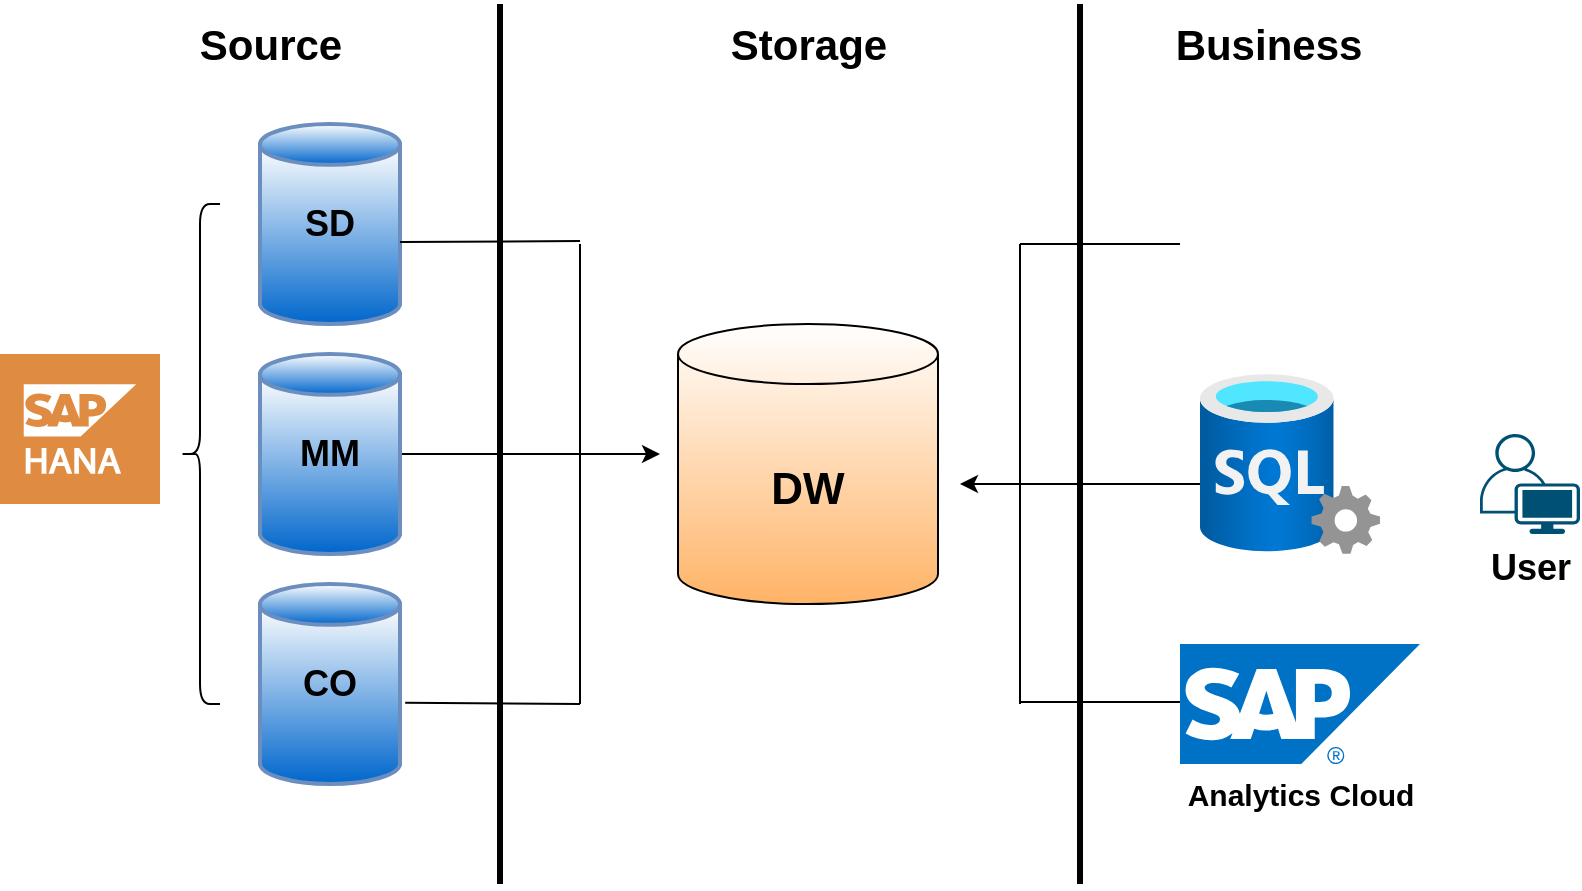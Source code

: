 <mxfile version="20.2.2" type="device"><diagram id="rTd-0VHMpeE_J5a_siZH" name="Страница 1"><mxGraphModel dx="1038" dy="547" grid="1" gridSize="10" guides="1" tooltips="1" connect="1" arrows="1" fold="1" page="1" pageScale="1" pageWidth="827" pageHeight="1169" math="0" shadow="0"><root><mxCell id="0"/><mxCell id="1" parent="0"/><mxCell id="oIqupyrapIevddcUjNl0-1" value="Source" style="text;html=1;align=center;verticalAlign=middle;resizable=0;points=[];autosize=1;strokeColor=none;fillColor=none;fontSize=21;fontStyle=1" vertex="1" parent="1"><mxGeometry x="100" y="40" width="90" height="40" as="geometry"/></mxCell><mxCell id="oIqupyrapIevddcUjNl0-2" value="Storage" style="text;html=1;align=center;verticalAlign=middle;resizable=0;points=[];autosize=1;strokeColor=none;fillColor=none;fontSize=21;fontStyle=1" vertex="1" parent="1"><mxGeometry x="364" y="40" width="100" height="40" as="geometry"/></mxCell><mxCell id="oIqupyrapIevddcUjNl0-3" value="Business" style="text;html=1;align=center;verticalAlign=middle;resizable=0;points=[];autosize=1;strokeColor=none;fillColor=none;fontSize=21;fontStyle=1" vertex="1" parent="1"><mxGeometry x="584" y="40" width="120" height="40" as="geometry"/></mxCell><mxCell id="oIqupyrapIevddcUjNl0-4" value="" style="endArrow=none;html=1;rounded=0;strokeWidth=3;" edge="1" parent="1"><mxGeometry width="50" height="50" relative="1" as="geometry"><mxPoint x="260" y="480" as="sourcePoint"/><mxPoint x="260" y="40" as="targetPoint"/></mxGeometry></mxCell><mxCell id="oIqupyrapIevddcUjNl0-5" value="" style="endArrow=none;html=1;rounded=0;strokeWidth=3;" edge="1" parent="1"><mxGeometry width="50" height="50" relative="1" as="geometry"><mxPoint x="550" y="480" as="sourcePoint"/><mxPoint x="550" y="40" as="targetPoint"/></mxGeometry></mxCell><mxCell id="oIqupyrapIevddcUjNl0-6" value="DW" style="shape=cylinder3;whiteSpace=wrap;html=1;boundedLbl=1;backgroundOutline=1;size=15;fontSize=22;fontStyle=1;gradientColor=#FFB366;" vertex="1" parent="1"><mxGeometry x="349" y="200" width="130" height="140" as="geometry"/></mxCell><mxCell id="oIqupyrapIevddcUjNl0-10" value="Analytics Cloud" style="sketch=0;aspect=fixed;html=1;points=[];align=center;image;fontSize=15;image=img/lib/mscae/SAP_HANA_on_Azure.svg;fontStyle=1" vertex="1" parent="1"><mxGeometry x="600" y="360" width="120" height="60" as="geometry"/></mxCell><mxCell id="oIqupyrapIevddcUjNl0-17" value="" style="sketch=0;pointerEvents=1;shadow=0;dashed=0;html=1;strokeColor=none;fillColor=#DF8C42;labelPosition=center;verticalLabelPosition=bottom;verticalAlign=top;align=center;outlineConnect=0;shape=mxgraph.veeam2.sap_hana;fontSize=13;" vertex="1" parent="1"><mxGeometry x="10" y="215" width="80" height="75" as="geometry"/></mxCell><mxCell id="oIqupyrapIevddcUjNl0-34" value="" style="edgeStyle=orthogonalEdgeStyle;rounded=0;orthogonalLoop=1;jettySize=auto;html=1;fontSize=18;" edge="1" parent="1" source="oIqupyrapIevddcUjNl0-21"><mxGeometry relative="1" as="geometry"><mxPoint x="340" y="265" as="targetPoint"/></mxGeometry></mxCell><mxCell id="oIqupyrapIevddcUjNl0-21" value="MM" style="strokeWidth=2;html=1;shape=mxgraph.lean_mapping.mrp_erp;whiteSpace=wrap;fontSize=18;fontStyle=1;fillColor=default;strokeColor=#6c8ebf;gradientColor=#0066CC;gradientDirection=south;" vertex="1" parent="1"><mxGeometry x="140" y="215" width="70" height="100" as="geometry"/></mxCell><mxCell id="oIqupyrapIevddcUjNl0-22" value="" style="aspect=fixed;html=1;points=[];align=center;image;fontSize=12;image=img/lib/azure2/databases/SQL_Server.svg;" vertex="1" parent="1"><mxGeometry x="610" y="225" width="90" height="90" as="geometry"/></mxCell><mxCell id="oIqupyrapIevddcUjNl0-23" value="SD" style="strokeWidth=2;html=1;shape=mxgraph.lean_mapping.mrp_erp;whiteSpace=wrap;fontSize=18;fontStyle=1;fillColor=default;strokeColor=#6c8ebf;gradientColor=#0066CC;gradientDirection=south;" vertex="1" parent="1"><mxGeometry x="140" y="100" width="70" height="100" as="geometry"/></mxCell><mxCell id="oIqupyrapIevddcUjNl0-30" value="" style="shape=curlyBracket;whiteSpace=wrap;html=1;rounded=1;fontSize=18;" vertex="1" parent="1"><mxGeometry x="100" y="140" width="20" height="250" as="geometry"/></mxCell><mxCell id="oIqupyrapIevddcUjNl0-37" value="" style="endArrow=none;html=1;rounded=0;fontSize=18;startArrow=none;exitX=1.037;exitY=0.594;exitDx=0;exitDy=0;exitPerimeter=0;" edge="1" parent="1" source="oIqupyrapIevddcUjNl0-24"><mxGeometry width="50" height="50" relative="1" as="geometry"><mxPoint x="195" y="390" as="sourcePoint"/><mxPoint x="300" y="390" as="targetPoint"/></mxGeometry></mxCell><mxCell id="oIqupyrapIevddcUjNl0-38" value="" style="endArrow=none;html=1;rounded=0;fontSize=18;" edge="1" parent="1"><mxGeometry width="50" height="50" relative="1" as="geometry"><mxPoint x="210" y="159" as="sourcePoint"/><mxPoint x="300" y="158.5" as="targetPoint"/></mxGeometry></mxCell><mxCell id="oIqupyrapIevddcUjNl0-39" value="" style="endArrow=none;html=1;rounded=0;fontSize=18;" edge="1" parent="1"><mxGeometry width="50" height="50" relative="1" as="geometry"><mxPoint x="300" y="390" as="sourcePoint"/><mxPoint x="300" y="160" as="targetPoint"/></mxGeometry></mxCell><mxCell id="oIqupyrapIevddcUjNl0-40" value="" style="shape=image;html=1;verticalAlign=top;verticalLabelPosition=bottom;labelBackgroundColor=#ffffff;imageAspect=0;aspect=fixed;image=https://cdn0.iconfinder.com/data/icons/logos-microsoft-office-365/128/Microsoft_Office-02-128.png;fontSize=18;" vertex="1" parent="1"><mxGeometry x="600" y="112" width="88" height="88" as="geometry"/></mxCell><mxCell id="oIqupyrapIevddcUjNl0-42" value="" style="endArrow=none;html=1;rounded=0;fontSize=18;" edge="1" parent="1"><mxGeometry width="50" height="50" relative="1" as="geometry"><mxPoint x="520" y="390" as="sourcePoint"/><mxPoint x="520" y="160" as="targetPoint"/></mxGeometry></mxCell><mxCell id="oIqupyrapIevddcUjNl0-44" value="" style="edgeStyle=orthogonalEdgeStyle;rounded=0;orthogonalLoop=1;jettySize=auto;html=1;fontSize=18;" edge="1" parent="1"><mxGeometry relative="1" as="geometry"><mxPoint x="610" y="280" as="sourcePoint"/><mxPoint x="490" y="280" as="targetPoint"/></mxGeometry></mxCell><mxCell id="oIqupyrapIevddcUjNl0-46" value="" style="endArrow=none;html=1;rounded=0;fontSize=18;" edge="1" parent="1"><mxGeometry width="50" height="50" relative="1" as="geometry"><mxPoint x="520" y="389" as="sourcePoint"/><mxPoint x="600" y="389" as="targetPoint"/></mxGeometry></mxCell><mxCell id="oIqupyrapIevddcUjNl0-47" value="" style="endArrow=none;html=1;rounded=0;fontSize=18;" edge="1" parent="1"><mxGeometry width="50" height="50" relative="1" as="geometry"><mxPoint x="520" y="160" as="sourcePoint"/><mxPoint x="600" y="160" as="targetPoint"/></mxGeometry></mxCell><mxCell id="oIqupyrapIevddcUjNl0-48" value="User" style="points=[[0.35,0,0],[0.98,0.51,0],[1,0.71,0],[0.67,1,0],[0,0.795,0],[0,0.65,0]];verticalLabelPosition=bottom;sketch=0;html=1;verticalAlign=top;aspect=fixed;align=center;pointerEvents=1;shape=mxgraph.cisco19.user;fillColor=#005073;strokeColor=none;fontSize=18;fontStyle=1" vertex="1" parent="1"><mxGeometry x="750" y="255" width="50" height="50" as="geometry"/></mxCell><mxCell id="oIqupyrapIevddcUjNl0-24" value="CO" style="strokeWidth=2;html=1;shape=mxgraph.lean_mapping.mrp_erp;whiteSpace=wrap;fontSize=18;fontStyle=1;fillColor=default;strokeColor=#6c8ebf;gradientColor=#0066CC;gradientDirection=south;" vertex="1" parent="1"><mxGeometry x="140" y="330" width="70" height="100" as="geometry"/></mxCell><mxCell id="oIqupyrapIevddcUjNl0-49" value="" style="endArrow=none;html=1;rounded=0;fontSize=18;" edge="1" parent="1" target="oIqupyrapIevddcUjNl0-24"><mxGeometry width="50" height="50" relative="1" as="geometry"><mxPoint x="210" y="390" as="sourcePoint"/><mxPoint x="300" y="390" as="targetPoint"/></mxGeometry></mxCell></root></mxGraphModel></diagram></mxfile>